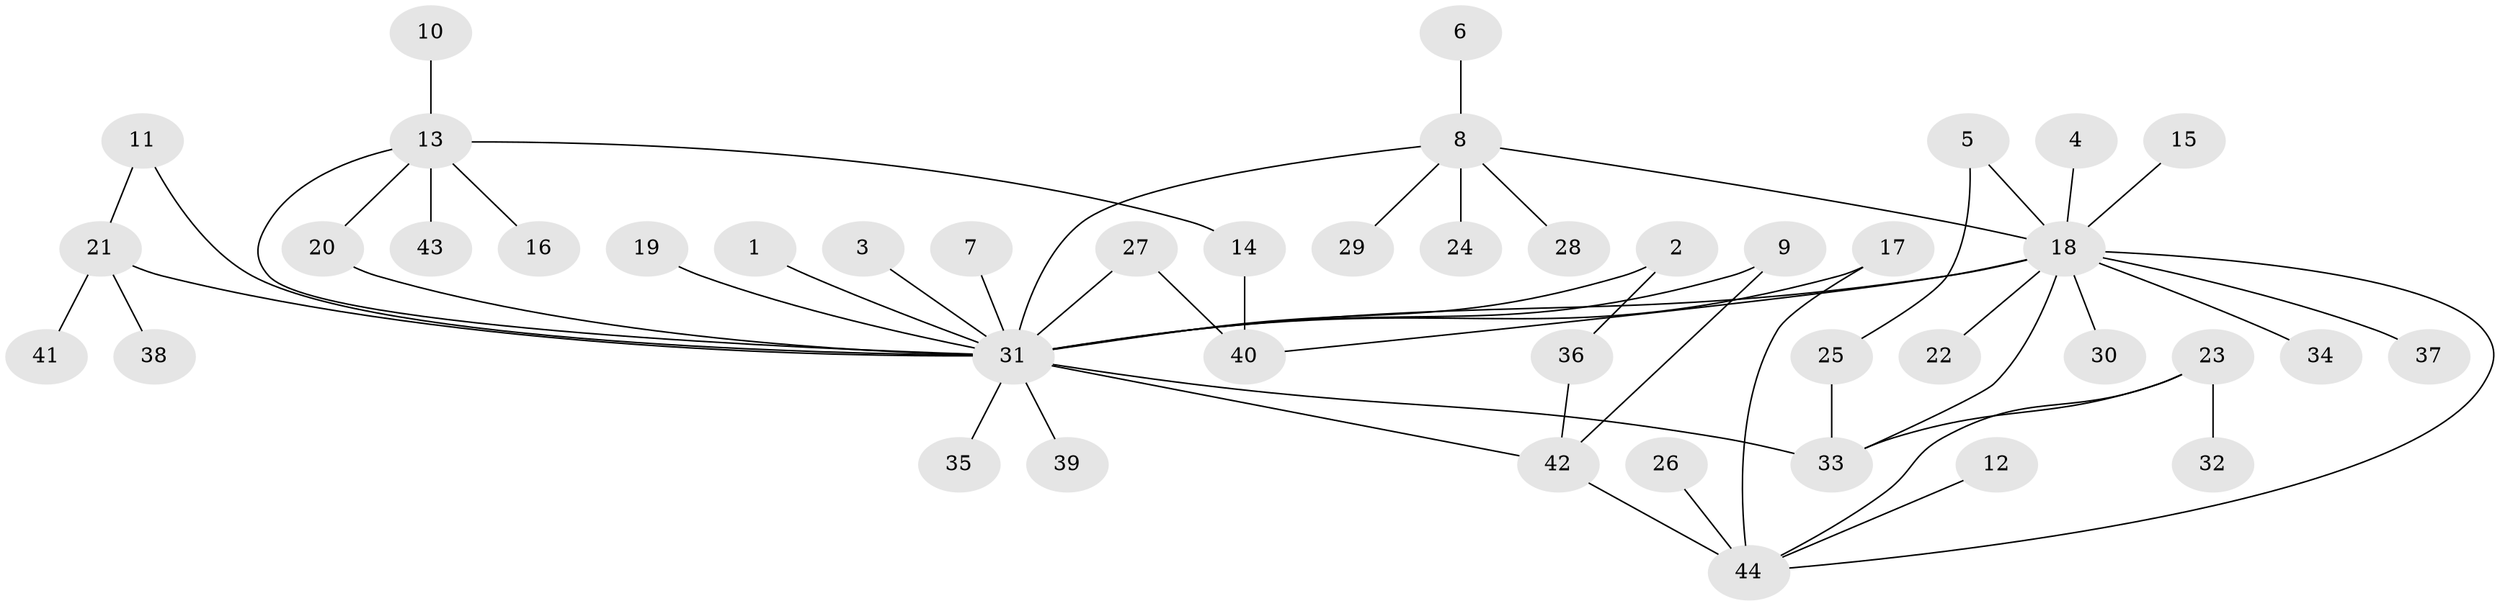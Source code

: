 // original degree distribution, {15: 0.011363636363636364, 5: 0.03409090909090909, 10: 0.011363636363636364, 23: 0.011363636363636364, 2: 0.29545454545454547, 8: 0.022727272727272728, 4: 0.03409090909090909, 1: 0.5340909090909091, 3: 0.03409090909090909, 7: 0.011363636363636364}
// Generated by graph-tools (version 1.1) at 2025/01/03/09/25 03:01:55]
// undirected, 44 vertices, 55 edges
graph export_dot {
graph [start="1"]
  node [color=gray90,style=filled];
  1;
  2;
  3;
  4;
  5;
  6;
  7;
  8;
  9;
  10;
  11;
  12;
  13;
  14;
  15;
  16;
  17;
  18;
  19;
  20;
  21;
  22;
  23;
  24;
  25;
  26;
  27;
  28;
  29;
  30;
  31;
  32;
  33;
  34;
  35;
  36;
  37;
  38;
  39;
  40;
  41;
  42;
  43;
  44;
  1 -- 31 [weight=1.0];
  2 -- 31 [weight=1.0];
  2 -- 36 [weight=1.0];
  3 -- 31 [weight=1.0];
  4 -- 18 [weight=1.0];
  5 -- 18 [weight=1.0];
  5 -- 25 [weight=1.0];
  6 -- 8 [weight=1.0];
  7 -- 31 [weight=1.0];
  8 -- 18 [weight=1.0];
  8 -- 24 [weight=1.0];
  8 -- 28 [weight=1.0];
  8 -- 29 [weight=1.0];
  8 -- 31 [weight=1.0];
  9 -- 31 [weight=1.0];
  9 -- 42 [weight=1.0];
  10 -- 13 [weight=1.0];
  11 -- 21 [weight=1.0];
  11 -- 31 [weight=1.0];
  12 -- 44 [weight=1.0];
  13 -- 14 [weight=1.0];
  13 -- 16 [weight=1.0];
  13 -- 20 [weight=1.0];
  13 -- 31 [weight=1.0];
  13 -- 43 [weight=1.0];
  14 -- 40 [weight=1.0];
  15 -- 18 [weight=1.0];
  17 -- 31 [weight=1.0];
  17 -- 44 [weight=1.0];
  18 -- 22 [weight=1.0];
  18 -- 30 [weight=1.0];
  18 -- 31 [weight=1.0];
  18 -- 33 [weight=1.0];
  18 -- 34 [weight=1.0];
  18 -- 37 [weight=1.0];
  18 -- 40 [weight=1.0];
  18 -- 44 [weight=1.0];
  19 -- 31 [weight=1.0];
  20 -- 31 [weight=1.0];
  21 -- 31 [weight=1.0];
  21 -- 38 [weight=1.0];
  21 -- 41 [weight=1.0];
  23 -- 32 [weight=1.0];
  23 -- 33 [weight=1.0];
  23 -- 44 [weight=1.0];
  25 -- 33 [weight=1.0];
  26 -- 44 [weight=1.0];
  27 -- 31 [weight=1.0];
  27 -- 40 [weight=1.0];
  31 -- 33 [weight=1.0];
  31 -- 35 [weight=1.0];
  31 -- 39 [weight=1.0];
  31 -- 42 [weight=1.0];
  36 -- 42 [weight=1.0];
  42 -- 44 [weight=2.0];
}
